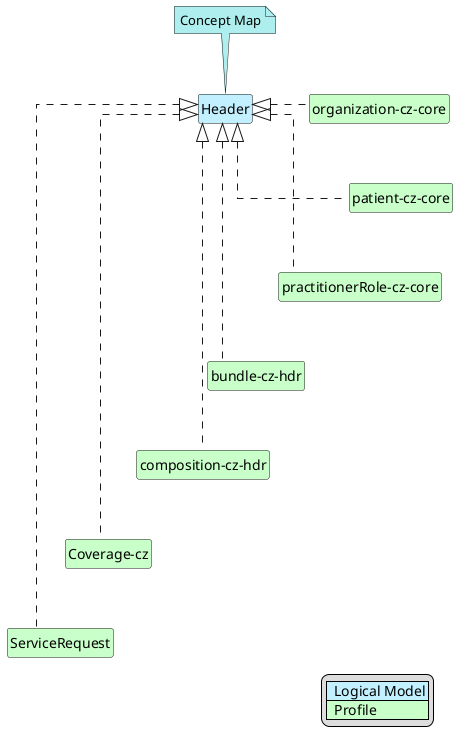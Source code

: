 @startuml
hide circle
hide stereotype
hide members
hide methods
skinparam linetype ortho
skinparam class {
BackgroundColor<<LogicalModel>> #APPLICATION
BackgroundColor<<Profile>> #TECHNOLOGY
}
legend right
| <#APPLICATION>  Logical Model |
| <#TECHNOLOGY>  Profile |
endlegend
class "Header" <<LogicalModel>> [[StructureDefinition-Header.html]]
note top #PaleTurquoise [[ConceptMap-hdrHeader2FHIR-cz-hdr.html]]
Concept Map
endnote
class "organization-cz-core" <<Profile>> [[https://build.fhir.org/ig/HL7-cz/cz-core/StructureDefinition-cz-organization-core.html]]
"Header" <|. "organization-cz-core"
class "patient-cz-core" <<Profile>> [[https://build.fhir.org/ig/HL7-cz/cz-core/StructureDefinition-cz-patient-core.html]]
"Header" <|. "patient-cz-core"
"organization-cz-core" -d[hidden]-> "patient-cz-core"
class "practitionerRole-cz-core" <<Profile>> [[https://build.fhir.org/ig/HL7-cz/cz-core/StructureDefinition-cz-practitionerrole-core.html]]
"Header" <|. "practitionerRole-cz-core"
"patient-cz-core" -d[hidden]-> "practitionerRole-cz-core"
class "bundle-cz-hdr" <<Profile>> [[StructureDefinition-cz-bundle-hdr.html]]
"Header" <|. "bundle-cz-hdr"
"practitionerRole-cz-core" -d[hidden]-> "bundle-cz-hdr"
class "composition-cz-hdr" <<Profile>> [[StructureDefinition-cz-composition-hdr.html]]
"Header" <|. "composition-cz-hdr"
"bundle-cz-hdr" -d[hidden]-> "composition-cz-hdr"
class "Coverage-cz" <<Profile>> [[https://build.fhir.org/ig/HL7-cz/cz-core/StructureDefinition-cz-coverage.html]]
"Header" <|. "Coverage-cz"
"composition-cz-hdr" -d[hidden]-> "Coverage-cz"
class "ServiceRequest" <<Profile>> [[http://hl7.org/fhir/StructureDefinition/ServiceRequest]]
"Header" <|. "ServiceRequest"
"Coverage-cz" -d[hidden]-> "ServiceRequest"
@enduml
